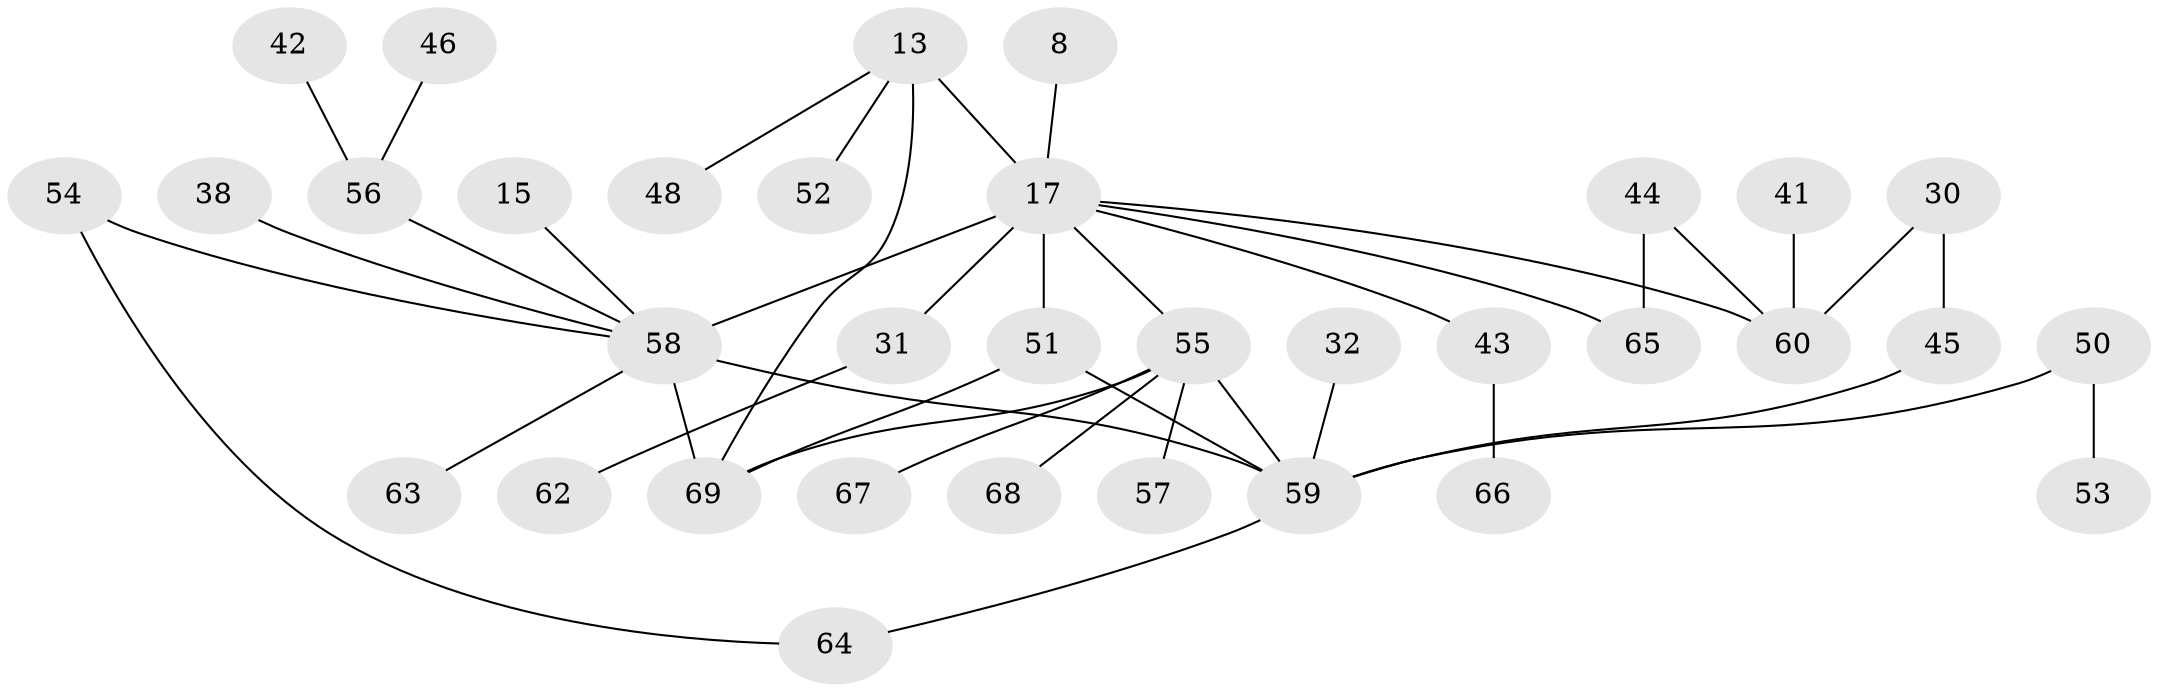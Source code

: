 // original degree distribution, {9: 0.014492753623188406, 4: 0.15942028985507245, 2: 0.3188405797101449, 5: 0.057971014492753624, 1: 0.2898550724637681, 6: 0.014492753623188406, 3: 0.13043478260869565, 8: 0.014492753623188406}
// Generated by graph-tools (version 1.1) at 2025/42/03/09/25 04:42:46]
// undirected, 34 vertices, 41 edges
graph export_dot {
graph [start="1"]
  node [color=gray90,style=filled];
  8;
  13;
  15;
  17 [super="+16"];
  30;
  31;
  32;
  38;
  41 [super="+27"];
  42;
  43;
  44;
  45;
  46;
  48;
  50;
  51 [super="+18+34"];
  52;
  53;
  54;
  55 [super="+24+40"];
  56 [super="+25"];
  57;
  58 [super="+14+23+37"];
  59 [super="+28+35"];
  60 [super="+26"];
  62;
  63;
  64;
  65 [super="+20"];
  66;
  67;
  68;
  69 [super="+61"];
  8 -- 17;
  13 -- 48;
  13 -- 52;
  13 -- 17 [weight=2];
  13 -- 69;
  15 -- 58;
  17 -- 31 [weight=2];
  17 -- 55 [weight=2];
  17 -- 43;
  17 -- 51 [weight=3];
  17 -- 60;
  17 -- 65;
  17 -- 58 [weight=3];
  30 -- 45;
  30 -- 60;
  31 -- 62;
  32 -- 59;
  38 -- 58;
  41 -- 60;
  42 -- 56;
  43 -- 66;
  44 -- 65;
  44 -- 60;
  45 -- 59;
  46 -- 56;
  50 -- 53;
  50 -- 59;
  51 -- 59 [weight=2];
  51 -- 69;
  54 -- 64;
  54 -- 58;
  55 -- 68;
  55 -- 67;
  55 -- 59 [weight=2];
  55 -- 57;
  55 -- 69;
  56 -- 58;
  58 -- 59 [weight=5];
  58 -- 69;
  58 -- 63;
  59 -- 64;
}
